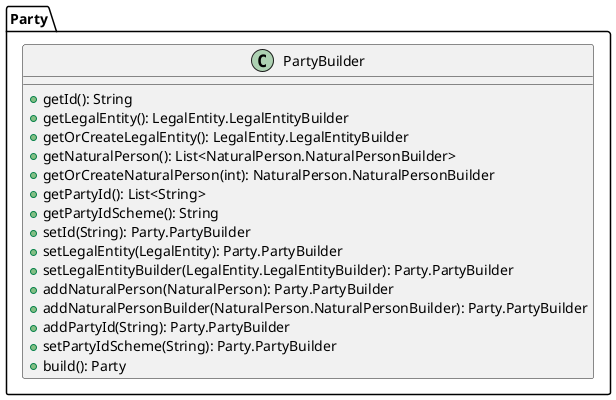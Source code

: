 @startuml

    class Party.PartyBuilder [[Party.PartyBuilder.html]] {
        +getId(): String
        +getLegalEntity(): LegalEntity.LegalEntityBuilder
        +getOrCreateLegalEntity(): LegalEntity.LegalEntityBuilder
        +getNaturalPerson(): List<NaturalPerson.NaturalPersonBuilder>
        +getOrCreateNaturalPerson(int): NaturalPerson.NaturalPersonBuilder
        +getPartyId(): List<String>
        +getPartyIdScheme(): String
        +setId(String): Party.PartyBuilder
        +setLegalEntity(LegalEntity): Party.PartyBuilder
        +setLegalEntityBuilder(LegalEntity.LegalEntityBuilder): Party.PartyBuilder
        +addNaturalPerson(NaturalPerson): Party.PartyBuilder
        +addNaturalPersonBuilder(NaturalPerson.NaturalPersonBuilder): Party.PartyBuilder
        +addPartyId(String): Party.PartyBuilder
        +setPartyIdScheme(String): Party.PartyBuilder
        +build(): Party
    }

@enduml
